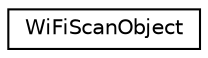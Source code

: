 digraph "Graphical Class Hierarchy"
{
 // LATEX_PDF_SIZE
  edge [fontname="Helvetica",fontsize="10",labelfontname="Helvetica",labelfontsize="10"];
  node [fontname="Helvetica",fontsize="10",shape=record];
  rankdir="LR";
  Node0 [label="WiFiScanObject",height=0.2,width=0.4,color="black", fillcolor="white", style="filled",URL="$class_wi_fi_scan_object.html",tooltip=" "];
}
